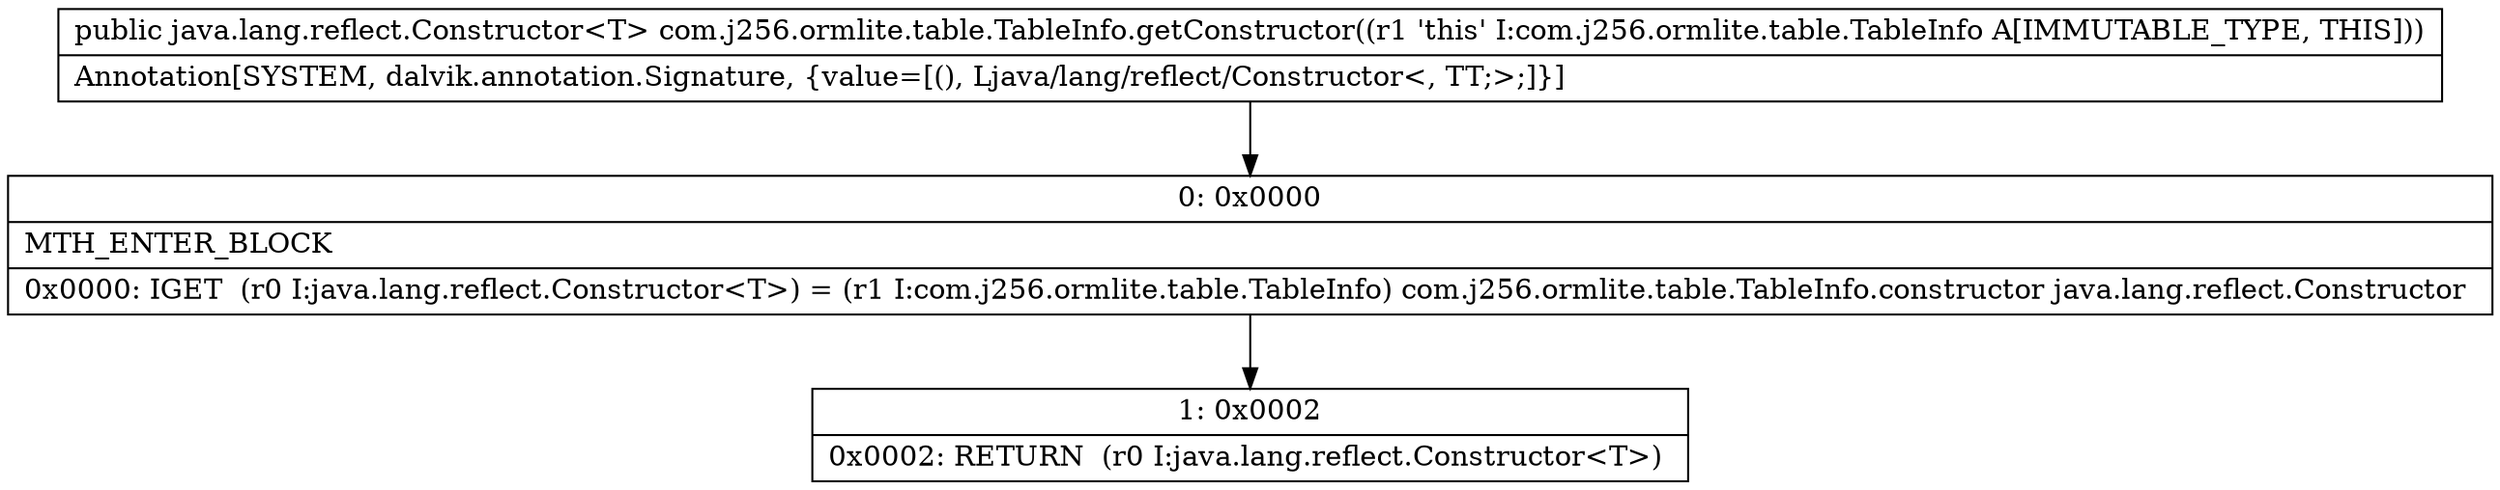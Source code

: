 digraph "CFG forcom.j256.ormlite.table.TableInfo.getConstructor()Ljava\/lang\/reflect\/Constructor;" {
Node_0 [shape=record,label="{0\:\ 0x0000|MTH_ENTER_BLOCK\l|0x0000: IGET  (r0 I:java.lang.reflect.Constructor\<T\>) = (r1 I:com.j256.ormlite.table.TableInfo) com.j256.ormlite.table.TableInfo.constructor java.lang.reflect.Constructor \l}"];
Node_1 [shape=record,label="{1\:\ 0x0002|0x0002: RETURN  (r0 I:java.lang.reflect.Constructor\<T\>) \l}"];
MethodNode[shape=record,label="{public java.lang.reflect.Constructor\<T\> com.j256.ormlite.table.TableInfo.getConstructor((r1 'this' I:com.j256.ormlite.table.TableInfo A[IMMUTABLE_TYPE, THIS]))  | Annotation[SYSTEM, dalvik.annotation.Signature, \{value=[(), Ljava\/lang\/reflect\/Constructor\<, TT;\>;]\}]\l}"];
MethodNode -> Node_0;
Node_0 -> Node_1;
}

